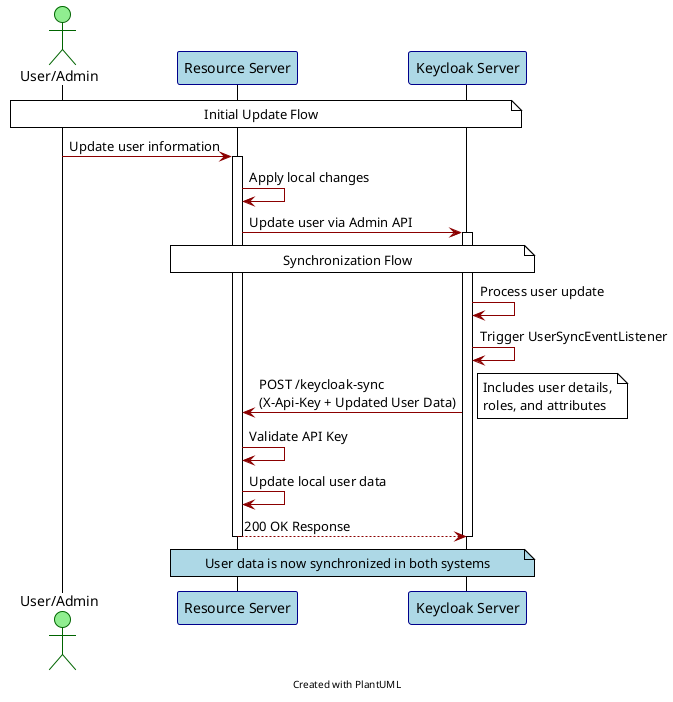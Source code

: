 @startuml
!theme plain
skinparam participant {
    BackgroundColor LightBlue
    BorderColor DarkBlue
}

skinparam actor {
    BackgroundColor LightGreen
    BorderColor DarkGreen
}

skinparam sequence {
    ArrowColor DarkRed
    LineThickness 2
}
actor "User/Admin" as User
participant "Resource Server" as RS
participant "Keycloak Server" as KC

note over User, KC: Initial Update Flow

User -> RS: Update user information
activate RS

RS -> RS: Apply local changes
RS -> KC: Update user via Admin API
activate KC

note over KC, RS: Synchronization Flow

KC -> KC: Process user update
KC -> KC: Trigger UserSyncEventListener

KC -> RS: POST /keycloak-sync\n(X-Api-Key + Updated User Data)
note right: Includes user details,\nroles, and attributes

RS -> RS: Validate API Key
RS -> RS: Update local user data
RS --> KC: 200 OK Response

deactivate KC
deactivate RS

note over KC, RS #LightBlue: User data is now synchronized in both systems

footer Created with PlantUML

@enduml